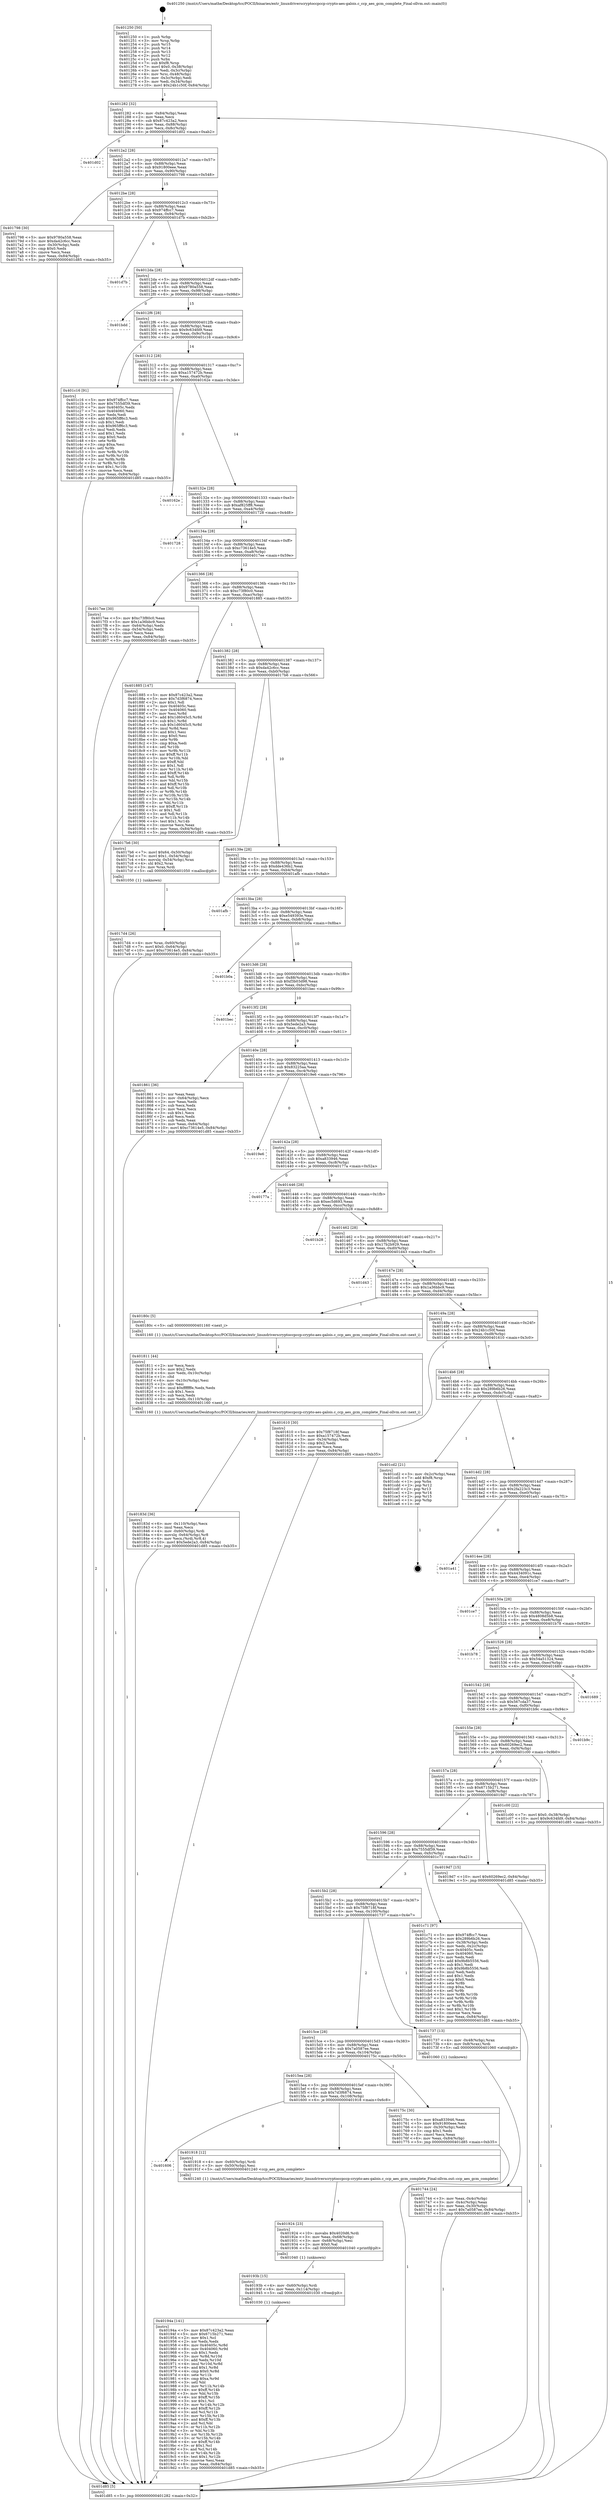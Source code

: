 digraph "0x401250" {
  label = "0x401250 (/mnt/c/Users/mathe/Desktop/tcc/POCII/binaries/extr_linuxdriverscryptoccpccp-crypto-aes-galois.c_ccp_aes_gcm_complete_Final-ollvm.out::main(0))"
  labelloc = "t"
  node[shape=record]

  Entry [label="",width=0.3,height=0.3,shape=circle,fillcolor=black,style=filled]
  "0x401282" [label="{
     0x401282 [32]\l
     | [instrs]\l
     &nbsp;&nbsp;0x401282 \<+6\>: mov -0x84(%rbp),%eax\l
     &nbsp;&nbsp;0x401288 \<+2\>: mov %eax,%ecx\l
     &nbsp;&nbsp;0x40128a \<+6\>: sub $0x87c423a2,%ecx\l
     &nbsp;&nbsp;0x401290 \<+6\>: mov %eax,-0x88(%rbp)\l
     &nbsp;&nbsp;0x401296 \<+6\>: mov %ecx,-0x8c(%rbp)\l
     &nbsp;&nbsp;0x40129c \<+6\>: je 0000000000401d02 \<main+0xab2\>\l
  }"]
  "0x401d02" [label="{
     0x401d02\l
  }", style=dashed]
  "0x4012a2" [label="{
     0x4012a2 [28]\l
     | [instrs]\l
     &nbsp;&nbsp;0x4012a2 \<+5\>: jmp 00000000004012a7 \<main+0x57\>\l
     &nbsp;&nbsp;0x4012a7 \<+6\>: mov -0x88(%rbp),%eax\l
     &nbsp;&nbsp;0x4012ad \<+5\>: sub $0x91800eee,%eax\l
     &nbsp;&nbsp;0x4012b2 \<+6\>: mov %eax,-0x90(%rbp)\l
     &nbsp;&nbsp;0x4012b8 \<+6\>: je 0000000000401798 \<main+0x548\>\l
  }"]
  Exit [label="",width=0.3,height=0.3,shape=circle,fillcolor=black,style=filled,peripheries=2]
  "0x401798" [label="{
     0x401798 [30]\l
     | [instrs]\l
     &nbsp;&nbsp;0x401798 \<+5\>: mov $0x9780a558,%eax\l
     &nbsp;&nbsp;0x40179d \<+5\>: mov $0xda42c6cc,%ecx\l
     &nbsp;&nbsp;0x4017a2 \<+3\>: mov -0x30(%rbp),%edx\l
     &nbsp;&nbsp;0x4017a5 \<+3\>: cmp $0x0,%edx\l
     &nbsp;&nbsp;0x4017a8 \<+3\>: cmove %ecx,%eax\l
     &nbsp;&nbsp;0x4017ab \<+6\>: mov %eax,-0x84(%rbp)\l
     &nbsp;&nbsp;0x4017b1 \<+5\>: jmp 0000000000401d85 \<main+0xb35\>\l
  }"]
  "0x4012be" [label="{
     0x4012be [28]\l
     | [instrs]\l
     &nbsp;&nbsp;0x4012be \<+5\>: jmp 00000000004012c3 \<main+0x73\>\l
     &nbsp;&nbsp;0x4012c3 \<+6\>: mov -0x88(%rbp),%eax\l
     &nbsp;&nbsp;0x4012c9 \<+5\>: sub $0x974ffcc7,%eax\l
     &nbsp;&nbsp;0x4012ce \<+6\>: mov %eax,-0x94(%rbp)\l
     &nbsp;&nbsp;0x4012d4 \<+6\>: je 0000000000401d7b \<main+0xb2b\>\l
  }"]
  "0x40194a" [label="{
     0x40194a [141]\l
     | [instrs]\l
     &nbsp;&nbsp;0x40194a \<+5\>: mov $0x87c423a2,%eax\l
     &nbsp;&nbsp;0x40194f \<+5\>: mov $0x6715b271,%esi\l
     &nbsp;&nbsp;0x401954 \<+2\>: mov $0x1,%cl\l
     &nbsp;&nbsp;0x401956 \<+2\>: xor %edx,%edx\l
     &nbsp;&nbsp;0x401958 \<+8\>: mov 0x40405c,%r8d\l
     &nbsp;&nbsp;0x401960 \<+8\>: mov 0x404060,%r9d\l
     &nbsp;&nbsp;0x401968 \<+3\>: sub $0x1,%edx\l
     &nbsp;&nbsp;0x40196b \<+3\>: mov %r8d,%r10d\l
     &nbsp;&nbsp;0x40196e \<+3\>: add %edx,%r10d\l
     &nbsp;&nbsp;0x401971 \<+4\>: imul %r10d,%r8d\l
     &nbsp;&nbsp;0x401975 \<+4\>: and $0x1,%r8d\l
     &nbsp;&nbsp;0x401979 \<+4\>: cmp $0x0,%r8d\l
     &nbsp;&nbsp;0x40197d \<+4\>: sete %r11b\l
     &nbsp;&nbsp;0x401981 \<+4\>: cmp $0xa,%r9d\l
     &nbsp;&nbsp;0x401985 \<+3\>: setl %bl\l
     &nbsp;&nbsp;0x401988 \<+3\>: mov %r11b,%r14b\l
     &nbsp;&nbsp;0x40198b \<+4\>: xor $0xff,%r14b\l
     &nbsp;&nbsp;0x40198f \<+3\>: mov %bl,%r15b\l
     &nbsp;&nbsp;0x401992 \<+4\>: xor $0xff,%r15b\l
     &nbsp;&nbsp;0x401996 \<+3\>: xor $0x1,%cl\l
     &nbsp;&nbsp;0x401999 \<+3\>: mov %r14b,%r12b\l
     &nbsp;&nbsp;0x40199c \<+4\>: and $0xff,%r12b\l
     &nbsp;&nbsp;0x4019a0 \<+3\>: and %cl,%r11b\l
     &nbsp;&nbsp;0x4019a3 \<+3\>: mov %r15b,%r13b\l
     &nbsp;&nbsp;0x4019a6 \<+4\>: and $0xff,%r13b\l
     &nbsp;&nbsp;0x4019aa \<+2\>: and %cl,%bl\l
     &nbsp;&nbsp;0x4019ac \<+3\>: or %r11b,%r12b\l
     &nbsp;&nbsp;0x4019af \<+3\>: or %bl,%r13b\l
     &nbsp;&nbsp;0x4019b2 \<+3\>: xor %r13b,%r12b\l
     &nbsp;&nbsp;0x4019b5 \<+3\>: or %r15b,%r14b\l
     &nbsp;&nbsp;0x4019b8 \<+4\>: xor $0xff,%r14b\l
     &nbsp;&nbsp;0x4019bc \<+3\>: or $0x1,%cl\l
     &nbsp;&nbsp;0x4019bf \<+3\>: and %cl,%r14b\l
     &nbsp;&nbsp;0x4019c2 \<+3\>: or %r14b,%r12b\l
     &nbsp;&nbsp;0x4019c5 \<+4\>: test $0x1,%r12b\l
     &nbsp;&nbsp;0x4019c9 \<+3\>: cmovne %esi,%eax\l
     &nbsp;&nbsp;0x4019cc \<+6\>: mov %eax,-0x84(%rbp)\l
     &nbsp;&nbsp;0x4019d2 \<+5\>: jmp 0000000000401d85 \<main+0xb35\>\l
  }"]
  "0x401d7b" [label="{
     0x401d7b\l
  }", style=dashed]
  "0x4012da" [label="{
     0x4012da [28]\l
     | [instrs]\l
     &nbsp;&nbsp;0x4012da \<+5\>: jmp 00000000004012df \<main+0x8f\>\l
     &nbsp;&nbsp;0x4012df \<+6\>: mov -0x88(%rbp),%eax\l
     &nbsp;&nbsp;0x4012e5 \<+5\>: sub $0x9780a558,%eax\l
     &nbsp;&nbsp;0x4012ea \<+6\>: mov %eax,-0x98(%rbp)\l
     &nbsp;&nbsp;0x4012f0 \<+6\>: je 0000000000401bdd \<main+0x98d\>\l
  }"]
  "0x40193b" [label="{
     0x40193b [15]\l
     | [instrs]\l
     &nbsp;&nbsp;0x40193b \<+4\>: mov -0x60(%rbp),%rdi\l
     &nbsp;&nbsp;0x40193f \<+6\>: mov %eax,-0x114(%rbp)\l
     &nbsp;&nbsp;0x401945 \<+5\>: call 0000000000401030 \<free@plt\>\l
     | [calls]\l
     &nbsp;&nbsp;0x401030 \{1\} (unknown)\l
  }"]
  "0x401bdd" [label="{
     0x401bdd\l
  }", style=dashed]
  "0x4012f6" [label="{
     0x4012f6 [28]\l
     | [instrs]\l
     &nbsp;&nbsp;0x4012f6 \<+5\>: jmp 00000000004012fb \<main+0xab\>\l
     &nbsp;&nbsp;0x4012fb \<+6\>: mov -0x88(%rbp),%eax\l
     &nbsp;&nbsp;0x401301 \<+5\>: sub $0x9c634fd9,%eax\l
     &nbsp;&nbsp;0x401306 \<+6\>: mov %eax,-0x9c(%rbp)\l
     &nbsp;&nbsp;0x40130c \<+6\>: je 0000000000401c16 \<main+0x9c6\>\l
  }"]
  "0x401924" [label="{
     0x401924 [23]\l
     | [instrs]\l
     &nbsp;&nbsp;0x401924 \<+10\>: movabs $0x4020d6,%rdi\l
     &nbsp;&nbsp;0x40192e \<+3\>: mov %eax,-0x68(%rbp)\l
     &nbsp;&nbsp;0x401931 \<+3\>: mov -0x68(%rbp),%esi\l
     &nbsp;&nbsp;0x401934 \<+2\>: mov $0x0,%al\l
     &nbsp;&nbsp;0x401936 \<+5\>: call 0000000000401040 \<printf@plt\>\l
     | [calls]\l
     &nbsp;&nbsp;0x401040 \{1\} (unknown)\l
  }"]
  "0x401c16" [label="{
     0x401c16 [91]\l
     | [instrs]\l
     &nbsp;&nbsp;0x401c16 \<+5\>: mov $0x974ffcc7,%eax\l
     &nbsp;&nbsp;0x401c1b \<+5\>: mov $0x7555df39,%ecx\l
     &nbsp;&nbsp;0x401c20 \<+7\>: mov 0x40405c,%edx\l
     &nbsp;&nbsp;0x401c27 \<+7\>: mov 0x404060,%esi\l
     &nbsp;&nbsp;0x401c2e \<+2\>: mov %edx,%edi\l
     &nbsp;&nbsp;0x401c30 \<+6\>: add $0x965ff6c3,%edi\l
     &nbsp;&nbsp;0x401c36 \<+3\>: sub $0x1,%edi\l
     &nbsp;&nbsp;0x401c39 \<+6\>: sub $0x965ff6c3,%edi\l
     &nbsp;&nbsp;0x401c3f \<+3\>: imul %edi,%edx\l
     &nbsp;&nbsp;0x401c42 \<+3\>: and $0x1,%edx\l
     &nbsp;&nbsp;0x401c45 \<+3\>: cmp $0x0,%edx\l
     &nbsp;&nbsp;0x401c48 \<+4\>: sete %r8b\l
     &nbsp;&nbsp;0x401c4c \<+3\>: cmp $0xa,%esi\l
     &nbsp;&nbsp;0x401c4f \<+4\>: setl %r9b\l
     &nbsp;&nbsp;0x401c53 \<+3\>: mov %r8b,%r10b\l
     &nbsp;&nbsp;0x401c56 \<+3\>: and %r9b,%r10b\l
     &nbsp;&nbsp;0x401c59 \<+3\>: xor %r9b,%r8b\l
     &nbsp;&nbsp;0x401c5c \<+3\>: or %r8b,%r10b\l
     &nbsp;&nbsp;0x401c5f \<+4\>: test $0x1,%r10b\l
     &nbsp;&nbsp;0x401c63 \<+3\>: cmovne %ecx,%eax\l
     &nbsp;&nbsp;0x401c66 \<+6\>: mov %eax,-0x84(%rbp)\l
     &nbsp;&nbsp;0x401c6c \<+5\>: jmp 0000000000401d85 \<main+0xb35\>\l
  }"]
  "0x401312" [label="{
     0x401312 [28]\l
     | [instrs]\l
     &nbsp;&nbsp;0x401312 \<+5\>: jmp 0000000000401317 \<main+0xc7\>\l
     &nbsp;&nbsp;0x401317 \<+6\>: mov -0x88(%rbp),%eax\l
     &nbsp;&nbsp;0x40131d \<+5\>: sub $0xa157472b,%eax\l
     &nbsp;&nbsp;0x401322 \<+6\>: mov %eax,-0xa0(%rbp)\l
     &nbsp;&nbsp;0x401328 \<+6\>: je 000000000040162e \<main+0x3de\>\l
  }"]
  "0x401606" [label="{
     0x401606\l
  }", style=dashed]
  "0x40162e" [label="{
     0x40162e\l
  }", style=dashed]
  "0x40132e" [label="{
     0x40132e [28]\l
     | [instrs]\l
     &nbsp;&nbsp;0x40132e \<+5\>: jmp 0000000000401333 \<main+0xe3\>\l
     &nbsp;&nbsp;0x401333 \<+6\>: mov -0x88(%rbp),%eax\l
     &nbsp;&nbsp;0x401339 \<+5\>: sub $0xaf825ff8,%eax\l
     &nbsp;&nbsp;0x40133e \<+6\>: mov %eax,-0xa4(%rbp)\l
     &nbsp;&nbsp;0x401344 \<+6\>: je 0000000000401728 \<main+0x4d8\>\l
  }"]
  "0x401918" [label="{
     0x401918 [12]\l
     | [instrs]\l
     &nbsp;&nbsp;0x401918 \<+4\>: mov -0x60(%rbp),%rdi\l
     &nbsp;&nbsp;0x40191c \<+3\>: mov -0x50(%rbp),%esi\l
     &nbsp;&nbsp;0x40191f \<+5\>: call 0000000000401240 \<ccp_aes_gcm_complete\>\l
     | [calls]\l
     &nbsp;&nbsp;0x401240 \{1\} (/mnt/c/Users/mathe/Desktop/tcc/POCII/binaries/extr_linuxdriverscryptoccpccp-crypto-aes-galois.c_ccp_aes_gcm_complete_Final-ollvm.out::ccp_aes_gcm_complete)\l
  }"]
  "0x401728" [label="{
     0x401728\l
  }", style=dashed]
  "0x40134a" [label="{
     0x40134a [28]\l
     | [instrs]\l
     &nbsp;&nbsp;0x40134a \<+5\>: jmp 000000000040134f \<main+0xff\>\l
     &nbsp;&nbsp;0x40134f \<+6\>: mov -0x88(%rbp),%eax\l
     &nbsp;&nbsp;0x401355 \<+5\>: sub $0xc73614e5,%eax\l
     &nbsp;&nbsp;0x40135a \<+6\>: mov %eax,-0xa8(%rbp)\l
     &nbsp;&nbsp;0x401360 \<+6\>: je 00000000004017ee \<main+0x59e\>\l
  }"]
  "0x40183d" [label="{
     0x40183d [36]\l
     | [instrs]\l
     &nbsp;&nbsp;0x40183d \<+6\>: mov -0x110(%rbp),%ecx\l
     &nbsp;&nbsp;0x401843 \<+3\>: imul %eax,%ecx\l
     &nbsp;&nbsp;0x401846 \<+4\>: mov -0x60(%rbp),%rdi\l
     &nbsp;&nbsp;0x40184a \<+4\>: movslq -0x64(%rbp),%r8\l
     &nbsp;&nbsp;0x40184e \<+4\>: mov %ecx,(%rdi,%r8,4)\l
     &nbsp;&nbsp;0x401852 \<+10\>: movl $0x5ede2a3,-0x84(%rbp)\l
     &nbsp;&nbsp;0x40185c \<+5\>: jmp 0000000000401d85 \<main+0xb35\>\l
  }"]
  "0x4017ee" [label="{
     0x4017ee [30]\l
     | [instrs]\l
     &nbsp;&nbsp;0x4017ee \<+5\>: mov $0xc73f80c0,%eax\l
     &nbsp;&nbsp;0x4017f3 \<+5\>: mov $0x1a36bbc9,%ecx\l
     &nbsp;&nbsp;0x4017f8 \<+3\>: mov -0x64(%rbp),%edx\l
     &nbsp;&nbsp;0x4017fb \<+3\>: cmp -0x54(%rbp),%edx\l
     &nbsp;&nbsp;0x4017fe \<+3\>: cmovl %ecx,%eax\l
     &nbsp;&nbsp;0x401801 \<+6\>: mov %eax,-0x84(%rbp)\l
     &nbsp;&nbsp;0x401807 \<+5\>: jmp 0000000000401d85 \<main+0xb35\>\l
  }"]
  "0x401366" [label="{
     0x401366 [28]\l
     | [instrs]\l
     &nbsp;&nbsp;0x401366 \<+5\>: jmp 000000000040136b \<main+0x11b\>\l
     &nbsp;&nbsp;0x40136b \<+6\>: mov -0x88(%rbp),%eax\l
     &nbsp;&nbsp;0x401371 \<+5\>: sub $0xc73f80c0,%eax\l
     &nbsp;&nbsp;0x401376 \<+6\>: mov %eax,-0xac(%rbp)\l
     &nbsp;&nbsp;0x40137c \<+6\>: je 0000000000401885 \<main+0x635\>\l
  }"]
  "0x401811" [label="{
     0x401811 [44]\l
     | [instrs]\l
     &nbsp;&nbsp;0x401811 \<+2\>: xor %ecx,%ecx\l
     &nbsp;&nbsp;0x401813 \<+5\>: mov $0x2,%edx\l
     &nbsp;&nbsp;0x401818 \<+6\>: mov %edx,-0x10c(%rbp)\l
     &nbsp;&nbsp;0x40181e \<+1\>: cltd\l
     &nbsp;&nbsp;0x40181f \<+6\>: mov -0x10c(%rbp),%esi\l
     &nbsp;&nbsp;0x401825 \<+2\>: idiv %esi\l
     &nbsp;&nbsp;0x401827 \<+6\>: imul $0xfffffffe,%edx,%edx\l
     &nbsp;&nbsp;0x40182d \<+3\>: sub $0x1,%ecx\l
     &nbsp;&nbsp;0x401830 \<+2\>: sub %ecx,%edx\l
     &nbsp;&nbsp;0x401832 \<+6\>: mov %edx,-0x110(%rbp)\l
     &nbsp;&nbsp;0x401838 \<+5\>: call 0000000000401160 \<next_i\>\l
     | [calls]\l
     &nbsp;&nbsp;0x401160 \{1\} (/mnt/c/Users/mathe/Desktop/tcc/POCII/binaries/extr_linuxdriverscryptoccpccp-crypto-aes-galois.c_ccp_aes_gcm_complete_Final-ollvm.out::next_i)\l
  }"]
  "0x401885" [label="{
     0x401885 [147]\l
     | [instrs]\l
     &nbsp;&nbsp;0x401885 \<+5\>: mov $0x87c423a2,%eax\l
     &nbsp;&nbsp;0x40188a \<+5\>: mov $0x7d3f6874,%ecx\l
     &nbsp;&nbsp;0x40188f \<+2\>: mov $0x1,%dl\l
     &nbsp;&nbsp;0x401891 \<+7\>: mov 0x40405c,%esi\l
     &nbsp;&nbsp;0x401898 \<+7\>: mov 0x404060,%edi\l
     &nbsp;&nbsp;0x40189f \<+3\>: mov %esi,%r8d\l
     &nbsp;&nbsp;0x4018a2 \<+7\>: add $0x1d6045c5,%r8d\l
     &nbsp;&nbsp;0x4018a9 \<+4\>: sub $0x1,%r8d\l
     &nbsp;&nbsp;0x4018ad \<+7\>: sub $0x1d6045c5,%r8d\l
     &nbsp;&nbsp;0x4018b4 \<+4\>: imul %r8d,%esi\l
     &nbsp;&nbsp;0x4018b8 \<+3\>: and $0x1,%esi\l
     &nbsp;&nbsp;0x4018bb \<+3\>: cmp $0x0,%esi\l
     &nbsp;&nbsp;0x4018be \<+4\>: sete %r9b\l
     &nbsp;&nbsp;0x4018c2 \<+3\>: cmp $0xa,%edi\l
     &nbsp;&nbsp;0x4018c5 \<+4\>: setl %r10b\l
     &nbsp;&nbsp;0x4018c9 \<+3\>: mov %r9b,%r11b\l
     &nbsp;&nbsp;0x4018cc \<+4\>: xor $0xff,%r11b\l
     &nbsp;&nbsp;0x4018d0 \<+3\>: mov %r10b,%bl\l
     &nbsp;&nbsp;0x4018d3 \<+3\>: xor $0xff,%bl\l
     &nbsp;&nbsp;0x4018d6 \<+3\>: xor $0x1,%dl\l
     &nbsp;&nbsp;0x4018d9 \<+3\>: mov %r11b,%r14b\l
     &nbsp;&nbsp;0x4018dc \<+4\>: and $0xff,%r14b\l
     &nbsp;&nbsp;0x4018e0 \<+3\>: and %dl,%r9b\l
     &nbsp;&nbsp;0x4018e3 \<+3\>: mov %bl,%r15b\l
     &nbsp;&nbsp;0x4018e6 \<+4\>: and $0xff,%r15b\l
     &nbsp;&nbsp;0x4018ea \<+3\>: and %dl,%r10b\l
     &nbsp;&nbsp;0x4018ed \<+3\>: or %r9b,%r14b\l
     &nbsp;&nbsp;0x4018f0 \<+3\>: or %r10b,%r15b\l
     &nbsp;&nbsp;0x4018f3 \<+3\>: xor %r15b,%r14b\l
     &nbsp;&nbsp;0x4018f6 \<+3\>: or %bl,%r11b\l
     &nbsp;&nbsp;0x4018f9 \<+4\>: xor $0xff,%r11b\l
     &nbsp;&nbsp;0x4018fd \<+3\>: or $0x1,%dl\l
     &nbsp;&nbsp;0x401900 \<+3\>: and %dl,%r11b\l
     &nbsp;&nbsp;0x401903 \<+3\>: or %r11b,%r14b\l
     &nbsp;&nbsp;0x401906 \<+4\>: test $0x1,%r14b\l
     &nbsp;&nbsp;0x40190a \<+3\>: cmovne %ecx,%eax\l
     &nbsp;&nbsp;0x40190d \<+6\>: mov %eax,-0x84(%rbp)\l
     &nbsp;&nbsp;0x401913 \<+5\>: jmp 0000000000401d85 \<main+0xb35\>\l
  }"]
  "0x401382" [label="{
     0x401382 [28]\l
     | [instrs]\l
     &nbsp;&nbsp;0x401382 \<+5\>: jmp 0000000000401387 \<main+0x137\>\l
     &nbsp;&nbsp;0x401387 \<+6\>: mov -0x88(%rbp),%eax\l
     &nbsp;&nbsp;0x40138d \<+5\>: sub $0xda42c6cc,%eax\l
     &nbsp;&nbsp;0x401392 \<+6\>: mov %eax,-0xb0(%rbp)\l
     &nbsp;&nbsp;0x401398 \<+6\>: je 00000000004017b6 \<main+0x566\>\l
  }"]
  "0x4017d4" [label="{
     0x4017d4 [26]\l
     | [instrs]\l
     &nbsp;&nbsp;0x4017d4 \<+4\>: mov %rax,-0x60(%rbp)\l
     &nbsp;&nbsp;0x4017d8 \<+7\>: movl $0x0,-0x64(%rbp)\l
     &nbsp;&nbsp;0x4017df \<+10\>: movl $0xc73614e5,-0x84(%rbp)\l
     &nbsp;&nbsp;0x4017e9 \<+5\>: jmp 0000000000401d85 \<main+0xb35\>\l
  }"]
  "0x4017b6" [label="{
     0x4017b6 [30]\l
     | [instrs]\l
     &nbsp;&nbsp;0x4017b6 \<+7\>: movl $0x64,-0x50(%rbp)\l
     &nbsp;&nbsp;0x4017bd \<+7\>: movl $0x1,-0x54(%rbp)\l
     &nbsp;&nbsp;0x4017c4 \<+4\>: movslq -0x54(%rbp),%rax\l
     &nbsp;&nbsp;0x4017c8 \<+4\>: shl $0x2,%rax\l
     &nbsp;&nbsp;0x4017cc \<+3\>: mov %rax,%rdi\l
     &nbsp;&nbsp;0x4017cf \<+5\>: call 0000000000401050 \<malloc@plt\>\l
     | [calls]\l
     &nbsp;&nbsp;0x401050 \{1\} (unknown)\l
  }"]
  "0x40139e" [label="{
     0x40139e [28]\l
     | [instrs]\l
     &nbsp;&nbsp;0x40139e \<+5\>: jmp 00000000004013a3 \<main+0x153\>\l
     &nbsp;&nbsp;0x4013a3 \<+6\>: mov -0x88(%rbp),%eax\l
     &nbsp;&nbsp;0x4013a9 \<+5\>: sub $0xdde436b2,%eax\l
     &nbsp;&nbsp;0x4013ae \<+6\>: mov %eax,-0xb4(%rbp)\l
     &nbsp;&nbsp;0x4013b4 \<+6\>: je 0000000000401afb \<main+0x8ab\>\l
  }"]
  "0x4015ea" [label="{
     0x4015ea [28]\l
     | [instrs]\l
     &nbsp;&nbsp;0x4015ea \<+5\>: jmp 00000000004015ef \<main+0x39f\>\l
     &nbsp;&nbsp;0x4015ef \<+6\>: mov -0x88(%rbp),%eax\l
     &nbsp;&nbsp;0x4015f5 \<+5\>: sub $0x7d3f6874,%eax\l
     &nbsp;&nbsp;0x4015fa \<+6\>: mov %eax,-0x108(%rbp)\l
     &nbsp;&nbsp;0x401600 \<+6\>: je 0000000000401918 \<main+0x6c8\>\l
  }"]
  "0x401afb" [label="{
     0x401afb\l
  }", style=dashed]
  "0x4013ba" [label="{
     0x4013ba [28]\l
     | [instrs]\l
     &nbsp;&nbsp;0x4013ba \<+5\>: jmp 00000000004013bf \<main+0x16f\>\l
     &nbsp;&nbsp;0x4013bf \<+6\>: mov -0x88(%rbp),%eax\l
     &nbsp;&nbsp;0x4013c5 \<+5\>: sub $0xe549393e,%eax\l
     &nbsp;&nbsp;0x4013ca \<+6\>: mov %eax,-0xb8(%rbp)\l
     &nbsp;&nbsp;0x4013d0 \<+6\>: je 0000000000401b0a \<main+0x8ba\>\l
  }"]
  "0x40175c" [label="{
     0x40175c [30]\l
     | [instrs]\l
     &nbsp;&nbsp;0x40175c \<+5\>: mov $0xa833946,%eax\l
     &nbsp;&nbsp;0x401761 \<+5\>: mov $0x91800eee,%ecx\l
     &nbsp;&nbsp;0x401766 \<+3\>: mov -0x30(%rbp),%edx\l
     &nbsp;&nbsp;0x401769 \<+3\>: cmp $0x1,%edx\l
     &nbsp;&nbsp;0x40176c \<+3\>: cmovl %ecx,%eax\l
     &nbsp;&nbsp;0x40176f \<+6\>: mov %eax,-0x84(%rbp)\l
     &nbsp;&nbsp;0x401775 \<+5\>: jmp 0000000000401d85 \<main+0xb35\>\l
  }"]
  "0x401b0a" [label="{
     0x401b0a\l
  }", style=dashed]
  "0x4013d6" [label="{
     0x4013d6 [28]\l
     | [instrs]\l
     &nbsp;&nbsp;0x4013d6 \<+5\>: jmp 00000000004013db \<main+0x18b\>\l
     &nbsp;&nbsp;0x4013db \<+6\>: mov -0x88(%rbp),%eax\l
     &nbsp;&nbsp;0x4013e1 \<+5\>: sub $0xf3b03d98,%eax\l
     &nbsp;&nbsp;0x4013e6 \<+6\>: mov %eax,-0xbc(%rbp)\l
     &nbsp;&nbsp;0x4013ec \<+6\>: je 0000000000401bec \<main+0x99c\>\l
  }"]
  "0x401744" [label="{
     0x401744 [24]\l
     | [instrs]\l
     &nbsp;&nbsp;0x401744 \<+3\>: mov %eax,-0x4c(%rbp)\l
     &nbsp;&nbsp;0x401747 \<+3\>: mov -0x4c(%rbp),%eax\l
     &nbsp;&nbsp;0x40174a \<+3\>: mov %eax,-0x30(%rbp)\l
     &nbsp;&nbsp;0x40174d \<+10\>: movl $0x7a0587ee,-0x84(%rbp)\l
     &nbsp;&nbsp;0x401757 \<+5\>: jmp 0000000000401d85 \<main+0xb35\>\l
  }"]
  "0x401bec" [label="{
     0x401bec\l
  }", style=dashed]
  "0x4013f2" [label="{
     0x4013f2 [28]\l
     | [instrs]\l
     &nbsp;&nbsp;0x4013f2 \<+5\>: jmp 00000000004013f7 \<main+0x1a7\>\l
     &nbsp;&nbsp;0x4013f7 \<+6\>: mov -0x88(%rbp),%eax\l
     &nbsp;&nbsp;0x4013fd \<+5\>: sub $0x5ede2a3,%eax\l
     &nbsp;&nbsp;0x401402 \<+6\>: mov %eax,-0xc0(%rbp)\l
     &nbsp;&nbsp;0x401408 \<+6\>: je 0000000000401861 \<main+0x611\>\l
  }"]
  "0x4015ce" [label="{
     0x4015ce [28]\l
     | [instrs]\l
     &nbsp;&nbsp;0x4015ce \<+5\>: jmp 00000000004015d3 \<main+0x383\>\l
     &nbsp;&nbsp;0x4015d3 \<+6\>: mov -0x88(%rbp),%eax\l
     &nbsp;&nbsp;0x4015d9 \<+5\>: sub $0x7a0587ee,%eax\l
     &nbsp;&nbsp;0x4015de \<+6\>: mov %eax,-0x104(%rbp)\l
     &nbsp;&nbsp;0x4015e4 \<+6\>: je 000000000040175c \<main+0x50c\>\l
  }"]
  "0x401861" [label="{
     0x401861 [36]\l
     | [instrs]\l
     &nbsp;&nbsp;0x401861 \<+2\>: xor %eax,%eax\l
     &nbsp;&nbsp;0x401863 \<+3\>: mov -0x64(%rbp),%ecx\l
     &nbsp;&nbsp;0x401866 \<+2\>: mov %eax,%edx\l
     &nbsp;&nbsp;0x401868 \<+2\>: sub %ecx,%edx\l
     &nbsp;&nbsp;0x40186a \<+2\>: mov %eax,%ecx\l
     &nbsp;&nbsp;0x40186c \<+3\>: sub $0x1,%ecx\l
     &nbsp;&nbsp;0x40186f \<+2\>: add %ecx,%edx\l
     &nbsp;&nbsp;0x401871 \<+2\>: sub %edx,%eax\l
     &nbsp;&nbsp;0x401873 \<+3\>: mov %eax,-0x64(%rbp)\l
     &nbsp;&nbsp;0x401876 \<+10\>: movl $0xc73614e5,-0x84(%rbp)\l
     &nbsp;&nbsp;0x401880 \<+5\>: jmp 0000000000401d85 \<main+0xb35\>\l
  }"]
  "0x40140e" [label="{
     0x40140e [28]\l
     | [instrs]\l
     &nbsp;&nbsp;0x40140e \<+5\>: jmp 0000000000401413 \<main+0x1c3\>\l
     &nbsp;&nbsp;0x401413 \<+6\>: mov -0x88(%rbp),%eax\l
     &nbsp;&nbsp;0x401419 \<+5\>: sub $0x83225aa,%eax\l
     &nbsp;&nbsp;0x40141e \<+6\>: mov %eax,-0xc4(%rbp)\l
     &nbsp;&nbsp;0x401424 \<+6\>: je 00000000004019e6 \<main+0x796\>\l
  }"]
  "0x401737" [label="{
     0x401737 [13]\l
     | [instrs]\l
     &nbsp;&nbsp;0x401737 \<+4\>: mov -0x48(%rbp),%rax\l
     &nbsp;&nbsp;0x40173b \<+4\>: mov 0x8(%rax),%rdi\l
     &nbsp;&nbsp;0x40173f \<+5\>: call 0000000000401060 \<atoi@plt\>\l
     | [calls]\l
     &nbsp;&nbsp;0x401060 \{1\} (unknown)\l
  }"]
  "0x4019e6" [label="{
     0x4019e6\l
  }", style=dashed]
  "0x40142a" [label="{
     0x40142a [28]\l
     | [instrs]\l
     &nbsp;&nbsp;0x40142a \<+5\>: jmp 000000000040142f \<main+0x1df\>\l
     &nbsp;&nbsp;0x40142f \<+6\>: mov -0x88(%rbp),%eax\l
     &nbsp;&nbsp;0x401435 \<+5\>: sub $0xa833946,%eax\l
     &nbsp;&nbsp;0x40143a \<+6\>: mov %eax,-0xc8(%rbp)\l
     &nbsp;&nbsp;0x401440 \<+6\>: je 000000000040177a \<main+0x52a\>\l
  }"]
  "0x4015b2" [label="{
     0x4015b2 [28]\l
     | [instrs]\l
     &nbsp;&nbsp;0x4015b2 \<+5\>: jmp 00000000004015b7 \<main+0x367\>\l
     &nbsp;&nbsp;0x4015b7 \<+6\>: mov -0x88(%rbp),%eax\l
     &nbsp;&nbsp;0x4015bd \<+5\>: sub $0x75f8718f,%eax\l
     &nbsp;&nbsp;0x4015c2 \<+6\>: mov %eax,-0x100(%rbp)\l
     &nbsp;&nbsp;0x4015c8 \<+6\>: je 0000000000401737 \<main+0x4e7\>\l
  }"]
  "0x40177a" [label="{
     0x40177a\l
  }", style=dashed]
  "0x401446" [label="{
     0x401446 [28]\l
     | [instrs]\l
     &nbsp;&nbsp;0x401446 \<+5\>: jmp 000000000040144b \<main+0x1fb\>\l
     &nbsp;&nbsp;0x40144b \<+6\>: mov -0x88(%rbp),%eax\l
     &nbsp;&nbsp;0x401451 \<+5\>: sub $0xec5d693,%eax\l
     &nbsp;&nbsp;0x401456 \<+6\>: mov %eax,-0xcc(%rbp)\l
     &nbsp;&nbsp;0x40145c \<+6\>: je 0000000000401b28 \<main+0x8d8\>\l
  }"]
  "0x401c71" [label="{
     0x401c71 [97]\l
     | [instrs]\l
     &nbsp;&nbsp;0x401c71 \<+5\>: mov $0x974ffcc7,%eax\l
     &nbsp;&nbsp;0x401c76 \<+5\>: mov $0x289b6b26,%ecx\l
     &nbsp;&nbsp;0x401c7b \<+3\>: mov -0x38(%rbp),%edx\l
     &nbsp;&nbsp;0x401c7e \<+3\>: mov %edx,-0x2c(%rbp)\l
     &nbsp;&nbsp;0x401c81 \<+7\>: mov 0x40405c,%edx\l
     &nbsp;&nbsp;0x401c88 \<+7\>: mov 0x404060,%esi\l
     &nbsp;&nbsp;0x401c8f \<+2\>: mov %edx,%edi\l
     &nbsp;&nbsp;0x401c91 \<+6\>: add $0x9b8b5556,%edi\l
     &nbsp;&nbsp;0x401c97 \<+3\>: sub $0x1,%edi\l
     &nbsp;&nbsp;0x401c9a \<+6\>: sub $0x9b8b5556,%edi\l
     &nbsp;&nbsp;0x401ca0 \<+3\>: imul %edi,%edx\l
     &nbsp;&nbsp;0x401ca3 \<+3\>: and $0x1,%edx\l
     &nbsp;&nbsp;0x401ca6 \<+3\>: cmp $0x0,%edx\l
     &nbsp;&nbsp;0x401ca9 \<+4\>: sete %r8b\l
     &nbsp;&nbsp;0x401cad \<+3\>: cmp $0xa,%esi\l
     &nbsp;&nbsp;0x401cb0 \<+4\>: setl %r9b\l
     &nbsp;&nbsp;0x401cb4 \<+3\>: mov %r8b,%r10b\l
     &nbsp;&nbsp;0x401cb7 \<+3\>: and %r9b,%r10b\l
     &nbsp;&nbsp;0x401cba \<+3\>: xor %r9b,%r8b\l
     &nbsp;&nbsp;0x401cbd \<+3\>: or %r8b,%r10b\l
     &nbsp;&nbsp;0x401cc0 \<+4\>: test $0x1,%r10b\l
     &nbsp;&nbsp;0x401cc4 \<+3\>: cmovne %ecx,%eax\l
     &nbsp;&nbsp;0x401cc7 \<+6\>: mov %eax,-0x84(%rbp)\l
     &nbsp;&nbsp;0x401ccd \<+5\>: jmp 0000000000401d85 \<main+0xb35\>\l
  }"]
  "0x401b28" [label="{
     0x401b28\l
  }", style=dashed]
  "0x401462" [label="{
     0x401462 [28]\l
     | [instrs]\l
     &nbsp;&nbsp;0x401462 \<+5\>: jmp 0000000000401467 \<main+0x217\>\l
     &nbsp;&nbsp;0x401467 \<+6\>: mov -0x88(%rbp),%eax\l
     &nbsp;&nbsp;0x40146d \<+5\>: sub $0x17b2b929,%eax\l
     &nbsp;&nbsp;0x401472 \<+6\>: mov %eax,-0xd0(%rbp)\l
     &nbsp;&nbsp;0x401478 \<+6\>: je 0000000000401d43 \<main+0xaf3\>\l
  }"]
  "0x401596" [label="{
     0x401596 [28]\l
     | [instrs]\l
     &nbsp;&nbsp;0x401596 \<+5\>: jmp 000000000040159b \<main+0x34b\>\l
     &nbsp;&nbsp;0x40159b \<+6\>: mov -0x88(%rbp),%eax\l
     &nbsp;&nbsp;0x4015a1 \<+5\>: sub $0x7555df39,%eax\l
     &nbsp;&nbsp;0x4015a6 \<+6\>: mov %eax,-0xfc(%rbp)\l
     &nbsp;&nbsp;0x4015ac \<+6\>: je 0000000000401c71 \<main+0xa21\>\l
  }"]
  "0x401d43" [label="{
     0x401d43\l
  }", style=dashed]
  "0x40147e" [label="{
     0x40147e [28]\l
     | [instrs]\l
     &nbsp;&nbsp;0x40147e \<+5\>: jmp 0000000000401483 \<main+0x233\>\l
     &nbsp;&nbsp;0x401483 \<+6\>: mov -0x88(%rbp),%eax\l
     &nbsp;&nbsp;0x401489 \<+5\>: sub $0x1a36bbc9,%eax\l
     &nbsp;&nbsp;0x40148e \<+6\>: mov %eax,-0xd4(%rbp)\l
     &nbsp;&nbsp;0x401494 \<+6\>: je 000000000040180c \<main+0x5bc\>\l
  }"]
  "0x4019d7" [label="{
     0x4019d7 [15]\l
     | [instrs]\l
     &nbsp;&nbsp;0x4019d7 \<+10\>: movl $0x60269ec2,-0x84(%rbp)\l
     &nbsp;&nbsp;0x4019e1 \<+5\>: jmp 0000000000401d85 \<main+0xb35\>\l
  }"]
  "0x40180c" [label="{
     0x40180c [5]\l
     | [instrs]\l
     &nbsp;&nbsp;0x40180c \<+5\>: call 0000000000401160 \<next_i\>\l
     | [calls]\l
     &nbsp;&nbsp;0x401160 \{1\} (/mnt/c/Users/mathe/Desktop/tcc/POCII/binaries/extr_linuxdriverscryptoccpccp-crypto-aes-galois.c_ccp_aes_gcm_complete_Final-ollvm.out::next_i)\l
  }"]
  "0x40149a" [label="{
     0x40149a [28]\l
     | [instrs]\l
     &nbsp;&nbsp;0x40149a \<+5\>: jmp 000000000040149f \<main+0x24f\>\l
     &nbsp;&nbsp;0x40149f \<+6\>: mov -0x88(%rbp),%eax\l
     &nbsp;&nbsp;0x4014a5 \<+5\>: sub $0x24b1c50f,%eax\l
     &nbsp;&nbsp;0x4014aa \<+6\>: mov %eax,-0xd8(%rbp)\l
     &nbsp;&nbsp;0x4014b0 \<+6\>: je 0000000000401610 \<main+0x3c0\>\l
  }"]
  "0x40157a" [label="{
     0x40157a [28]\l
     | [instrs]\l
     &nbsp;&nbsp;0x40157a \<+5\>: jmp 000000000040157f \<main+0x32f\>\l
     &nbsp;&nbsp;0x40157f \<+6\>: mov -0x88(%rbp),%eax\l
     &nbsp;&nbsp;0x401585 \<+5\>: sub $0x6715b271,%eax\l
     &nbsp;&nbsp;0x40158a \<+6\>: mov %eax,-0xf8(%rbp)\l
     &nbsp;&nbsp;0x401590 \<+6\>: je 00000000004019d7 \<main+0x787\>\l
  }"]
  "0x401610" [label="{
     0x401610 [30]\l
     | [instrs]\l
     &nbsp;&nbsp;0x401610 \<+5\>: mov $0x75f8718f,%eax\l
     &nbsp;&nbsp;0x401615 \<+5\>: mov $0xa157472b,%ecx\l
     &nbsp;&nbsp;0x40161a \<+3\>: mov -0x34(%rbp),%edx\l
     &nbsp;&nbsp;0x40161d \<+3\>: cmp $0x2,%edx\l
     &nbsp;&nbsp;0x401620 \<+3\>: cmovne %ecx,%eax\l
     &nbsp;&nbsp;0x401623 \<+6\>: mov %eax,-0x84(%rbp)\l
     &nbsp;&nbsp;0x401629 \<+5\>: jmp 0000000000401d85 \<main+0xb35\>\l
  }"]
  "0x4014b6" [label="{
     0x4014b6 [28]\l
     | [instrs]\l
     &nbsp;&nbsp;0x4014b6 \<+5\>: jmp 00000000004014bb \<main+0x26b\>\l
     &nbsp;&nbsp;0x4014bb \<+6\>: mov -0x88(%rbp),%eax\l
     &nbsp;&nbsp;0x4014c1 \<+5\>: sub $0x289b6b26,%eax\l
     &nbsp;&nbsp;0x4014c6 \<+6\>: mov %eax,-0xdc(%rbp)\l
     &nbsp;&nbsp;0x4014cc \<+6\>: je 0000000000401cd2 \<main+0xa82\>\l
  }"]
  "0x401d85" [label="{
     0x401d85 [5]\l
     | [instrs]\l
     &nbsp;&nbsp;0x401d85 \<+5\>: jmp 0000000000401282 \<main+0x32\>\l
  }"]
  "0x401250" [label="{
     0x401250 [50]\l
     | [instrs]\l
     &nbsp;&nbsp;0x401250 \<+1\>: push %rbp\l
     &nbsp;&nbsp;0x401251 \<+3\>: mov %rsp,%rbp\l
     &nbsp;&nbsp;0x401254 \<+2\>: push %r15\l
     &nbsp;&nbsp;0x401256 \<+2\>: push %r14\l
     &nbsp;&nbsp;0x401258 \<+2\>: push %r13\l
     &nbsp;&nbsp;0x40125a \<+2\>: push %r12\l
     &nbsp;&nbsp;0x40125c \<+1\>: push %rbx\l
     &nbsp;&nbsp;0x40125d \<+7\>: sub $0xf8,%rsp\l
     &nbsp;&nbsp;0x401264 \<+7\>: movl $0x0,-0x38(%rbp)\l
     &nbsp;&nbsp;0x40126b \<+3\>: mov %edi,-0x3c(%rbp)\l
     &nbsp;&nbsp;0x40126e \<+4\>: mov %rsi,-0x48(%rbp)\l
     &nbsp;&nbsp;0x401272 \<+3\>: mov -0x3c(%rbp),%edi\l
     &nbsp;&nbsp;0x401275 \<+3\>: mov %edi,-0x34(%rbp)\l
     &nbsp;&nbsp;0x401278 \<+10\>: movl $0x24b1c50f,-0x84(%rbp)\l
  }"]
  "0x401c00" [label="{
     0x401c00 [22]\l
     | [instrs]\l
     &nbsp;&nbsp;0x401c00 \<+7\>: movl $0x0,-0x38(%rbp)\l
     &nbsp;&nbsp;0x401c07 \<+10\>: movl $0x9c634fd9,-0x84(%rbp)\l
     &nbsp;&nbsp;0x401c11 \<+5\>: jmp 0000000000401d85 \<main+0xb35\>\l
  }"]
  "0x401cd2" [label="{
     0x401cd2 [21]\l
     | [instrs]\l
     &nbsp;&nbsp;0x401cd2 \<+3\>: mov -0x2c(%rbp),%eax\l
     &nbsp;&nbsp;0x401cd5 \<+7\>: add $0xf8,%rsp\l
     &nbsp;&nbsp;0x401cdc \<+1\>: pop %rbx\l
     &nbsp;&nbsp;0x401cdd \<+2\>: pop %r12\l
     &nbsp;&nbsp;0x401cdf \<+2\>: pop %r13\l
     &nbsp;&nbsp;0x401ce1 \<+2\>: pop %r14\l
     &nbsp;&nbsp;0x401ce3 \<+2\>: pop %r15\l
     &nbsp;&nbsp;0x401ce5 \<+1\>: pop %rbp\l
     &nbsp;&nbsp;0x401ce6 \<+1\>: ret\l
  }"]
  "0x4014d2" [label="{
     0x4014d2 [28]\l
     | [instrs]\l
     &nbsp;&nbsp;0x4014d2 \<+5\>: jmp 00000000004014d7 \<main+0x287\>\l
     &nbsp;&nbsp;0x4014d7 \<+6\>: mov -0x88(%rbp),%eax\l
     &nbsp;&nbsp;0x4014dd \<+5\>: sub $0x2fa223c3,%eax\l
     &nbsp;&nbsp;0x4014e2 \<+6\>: mov %eax,-0xe0(%rbp)\l
     &nbsp;&nbsp;0x4014e8 \<+6\>: je 0000000000401a41 \<main+0x7f1\>\l
  }"]
  "0x40155e" [label="{
     0x40155e [28]\l
     | [instrs]\l
     &nbsp;&nbsp;0x40155e \<+5\>: jmp 0000000000401563 \<main+0x313\>\l
     &nbsp;&nbsp;0x401563 \<+6\>: mov -0x88(%rbp),%eax\l
     &nbsp;&nbsp;0x401569 \<+5\>: sub $0x60269ec2,%eax\l
     &nbsp;&nbsp;0x40156e \<+6\>: mov %eax,-0xf4(%rbp)\l
     &nbsp;&nbsp;0x401574 \<+6\>: je 0000000000401c00 \<main+0x9b0\>\l
  }"]
  "0x401a41" [label="{
     0x401a41\l
  }", style=dashed]
  "0x4014ee" [label="{
     0x4014ee [28]\l
     | [instrs]\l
     &nbsp;&nbsp;0x4014ee \<+5\>: jmp 00000000004014f3 \<main+0x2a3\>\l
     &nbsp;&nbsp;0x4014f3 \<+6\>: mov -0x88(%rbp),%eax\l
     &nbsp;&nbsp;0x4014f9 \<+5\>: sub $0x4434091c,%eax\l
     &nbsp;&nbsp;0x4014fe \<+6\>: mov %eax,-0xe4(%rbp)\l
     &nbsp;&nbsp;0x401504 \<+6\>: je 0000000000401ce7 \<main+0xa97\>\l
  }"]
  "0x401b9c" [label="{
     0x401b9c\l
  }", style=dashed]
  "0x401ce7" [label="{
     0x401ce7\l
  }", style=dashed]
  "0x40150a" [label="{
     0x40150a [28]\l
     | [instrs]\l
     &nbsp;&nbsp;0x40150a \<+5\>: jmp 000000000040150f \<main+0x2bf\>\l
     &nbsp;&nbsp;0x40150f \<+6\>: mov -0x88(%rbp),%eax\l
     &nbsp;&nbsp;0x401515 \<+5\>: sub $0x4808d5b8,%eax\l
     &nbsp;&nbsp;0x40151a \<+6\>: mov %eax,-0xe8(%rbp)\l
     &nbsp;&nbsp;0x401520 \<+6\>: je 0000000000401b78 \<main+0x928\>\l
  }"]
  "0x401542" [label="{
     0x401542 [28]\l
     | [instrs]\l
     &nbsp;&nbsp;0x401542 \<+5\>: jmp 0000000000401547 \<main+0x2f7\>\l
     &nbsp;&nbsp;0x401547 \<+6\>: mov -0x88(%rbp),%eax\l
     &nbsp;&nbsp;0x40154d \<+5\>: sub $0x567cda37,%eax\l
     &nbsp;&nbsp;0x401552 \<+6\>: mov %eax,-0xf0(%rbp)\l
     &nbsp;&nbsp;0x401558 \<+6\>: je 0000000000401b9c \<main+0x94c\>\l
  }"]
  "0x401b78" [label="{
     0x401b78\l
  }", style=dashed]
  "0x401526" [label="{
     0x401526 [28]\l
     | [instrs]\l
     &nbsp;&nbsp;0x401526 \<+5\>: jmp 000000000040152b \<main+0x2db\>\l
     &nbsp;&nbsp;0x40152b \<+6\>: mov -0x88(%rbp),%eax\l
     &nbsp;&nbsp;0x401531 \<+5\>: sub $0x54a51324,%eax\l
     &nbsp;&nbsp;0x401536 \<+6\>: mov %eax,-0xec(%rbp)\l
     &nbsp;&nbsp;0x40153c \<+6\>: je 0000000000401689 \<main+0x439\>\l
  }"]
  "0x401689" [label="{
     0x401689\l
  }", style=dashed]
  Entry -> "0x401250" [label=" 1"]
  "0x401282" -> "0x401d02" [label=" 0"]
  "0x401282" -> "0x4012a2" [label=" 16"]
  "0x401cd2" -> Exit [label=" 1"]
  "0x4012a2" -> "0x401798" [label=" 1"]
  "0x4012a2" -> "0x4012be" [label=" 15"]
  "0x401c71" -> "0x401d85" [label=" 1"]
  "0x4012be" -> "0x401d7b" [label=" 0"]
  "0x4012be" -> "0x4012da" [label=" 15"]
  "0x401c16" -> "0x401d85" [label=" 1"]
  "0x4012da" -> "0x401bdd" [label=" 0"]
  "0x4012da" -> "0x4012f6" [label=" 15"]
  "0x401c00" -> "0x401d85" [label=" 1"]
  "0x4012f6" -> "0x401c16" [label=" 1"]
  "0x4012f6" -> "0x401312" [label=" 14"]
  "0x4019d7" -> "0x401d85" [label=" 1"]
  "0x401312" -> "0x40162e" [label=" 0"]
  "0x401312" -> "0x40132e" [label=" 14"]
  "0x40194a" -> "0x401d85" [label=" 1"]
  "0x40132e" -> "0x401728" [label=" 0"]
  "0x40132e" -> "0x40134a" [label=" 14"]
  "0x40193b" -> "0x40194a" [label=" 1"]
  "0x40134a" -> "0x4017ee" [label=" 2"]
  "0x40134a" -> "0x401366" [label=" 12"]
  "0x401918" -> "0x401924" [label=" 1"]
  "0x401366" -> "0x401885" [label=" 1"]
  "0x401366" -> "0x401382" [label=" 11"]
  "0x4015ea" -> "0x401606" [label=" 0"]
  "0x401382" -> "0x4017b6" [label=" 1"]
  "0x401382" -> "0x40139e" [label=" 10"]
  "0x4015ea" -> "0x401918" [label=" 1"]
  "0x40139e" -> "0x401afb" [label=" 0"]
  "0x40139e" -> "0x4013ba" [label=" 10"]
  "0x401924" -> "0x40193b" [label=" 1"]
  "0x4013ba" -> "0x401b0a" [label=" 0"]
  "0x4013ba" -> "0x4013d6" [label=" 10"]
  "0x401885" -> "0x401d85" [label=" 1"]
  "0x4013d6" -> "0x401bec" [label=" 0"]
  "0x4013d6" -> "0x4013f2" [label=" 10"]
  "0x40183d" -> "0x401d85" [label=" 1"]
  "0x4013f2" -> "0x401861" [label=" 1"]
  "0x4013f2" -> "0x40140e" [label=" 9"]
  "0x401811" -> "0x40183d" [label=" 1"]
  "0x40140e" -> "0x4019e6" [label=" 0"]
  "0x40140e" -> "0x40142a" [label=" 9"]
  "0x40180c" -> "0x401811" [label=" 1"]
  "0x40142a" -> "0x40177a" [label=" 0"]
  "0x40142a" -> "0x401446" [label=" 9"]
  "0x4017d4" -> "0x401d85" [label=" 1"]
  "0x401446" -> "0x401b28" [label=" 0"]
  "0x401446" -> "0x401462" [label=" 9"]
  "0x4017b6" -> "0x4017d4" [label=" 1"]
  "0x401462" -> "0x401d43" [label=" 0"]
  "0x401462" -> "0x40147e" [label=" 9"]
  "0x40175c" -> "0x401d85" [label=" 1"]
  "0x40147e" -> "0x40180c" [label=" 1"]
  "0x40147e" -> "0x40149a" [label=" 8"]
  "0x4015ce" -> "0x4015ea" [label=" 1"]
  "0x40149a" -> "0x401610" [label=" 1"]
  "0x40149a" -> "0x4014b6" [label=" 7"]
  "0x401610" -> "0x401d85" [label=" 1"]
  "0x401250" -> "0x401282" [label=" 1"]
  "0x401d85" -> "0x401282" [label=" 15"]
  "0x401861" -> "0x401d85" [label=" 1"]
  "0x4014b6" -> "0x401cd2" [label=" 1"]
  "0x4014b6" -> "0x4014d2" [label=" 6"]
  "0x401744" -> "0x401d85" [label=" 1"]
  "0x4014d2" -> "0x401a41" [label=" 0"]
  "0x4014d2" -> "0x4014ee" [label=" 6"]
  "0x4015b2" -> "0x4015ce" [label=" 2"]
  "0x4014ee" -> "0x401ce7" [label=" 0"]
  "0x4014ee" -> "0x40150a" [label=" 6"]
  "0x4015b2" -> "0x401737" [label=" 1"]
  "0x40150a" -> "0x401b78" [label=" 0"]
  "0x40150a" -> "0x401526" [label=" 6"]
  "0x401596" -> "0x4015b2" [label=" 3"]
  "0x401526" -> "0x401689" [label=" 0"]
  "0x401526" -> "0x401542" [label=" 6"]
  "0x4017ee" -> "0x401d85" [label=" 2"]
  "0x401542" -> "0x401b9c" [label=" 0"]
  "0x401542" -> "0x40155e" [label=" 6"]
  "0x401737" -> "0x401744" [label=" 1"]
  "0x40155e" -> "0x401c00" [label=" 1"]
  "0x40155e" -> "0x40157a" [label=" 5"]
  "0x4015ce" -> "0x40175c" [label=" 1"]
  "0x40157a" -> "0x4019d7" [label=" 1"]
  "0x40157a" -> "0x401596" [label=" 4"]
  "0x401798" -> "0x401d85" [label=" 1"]
  "0x401596" -> "0x401c71" [label=" 1"]
}
